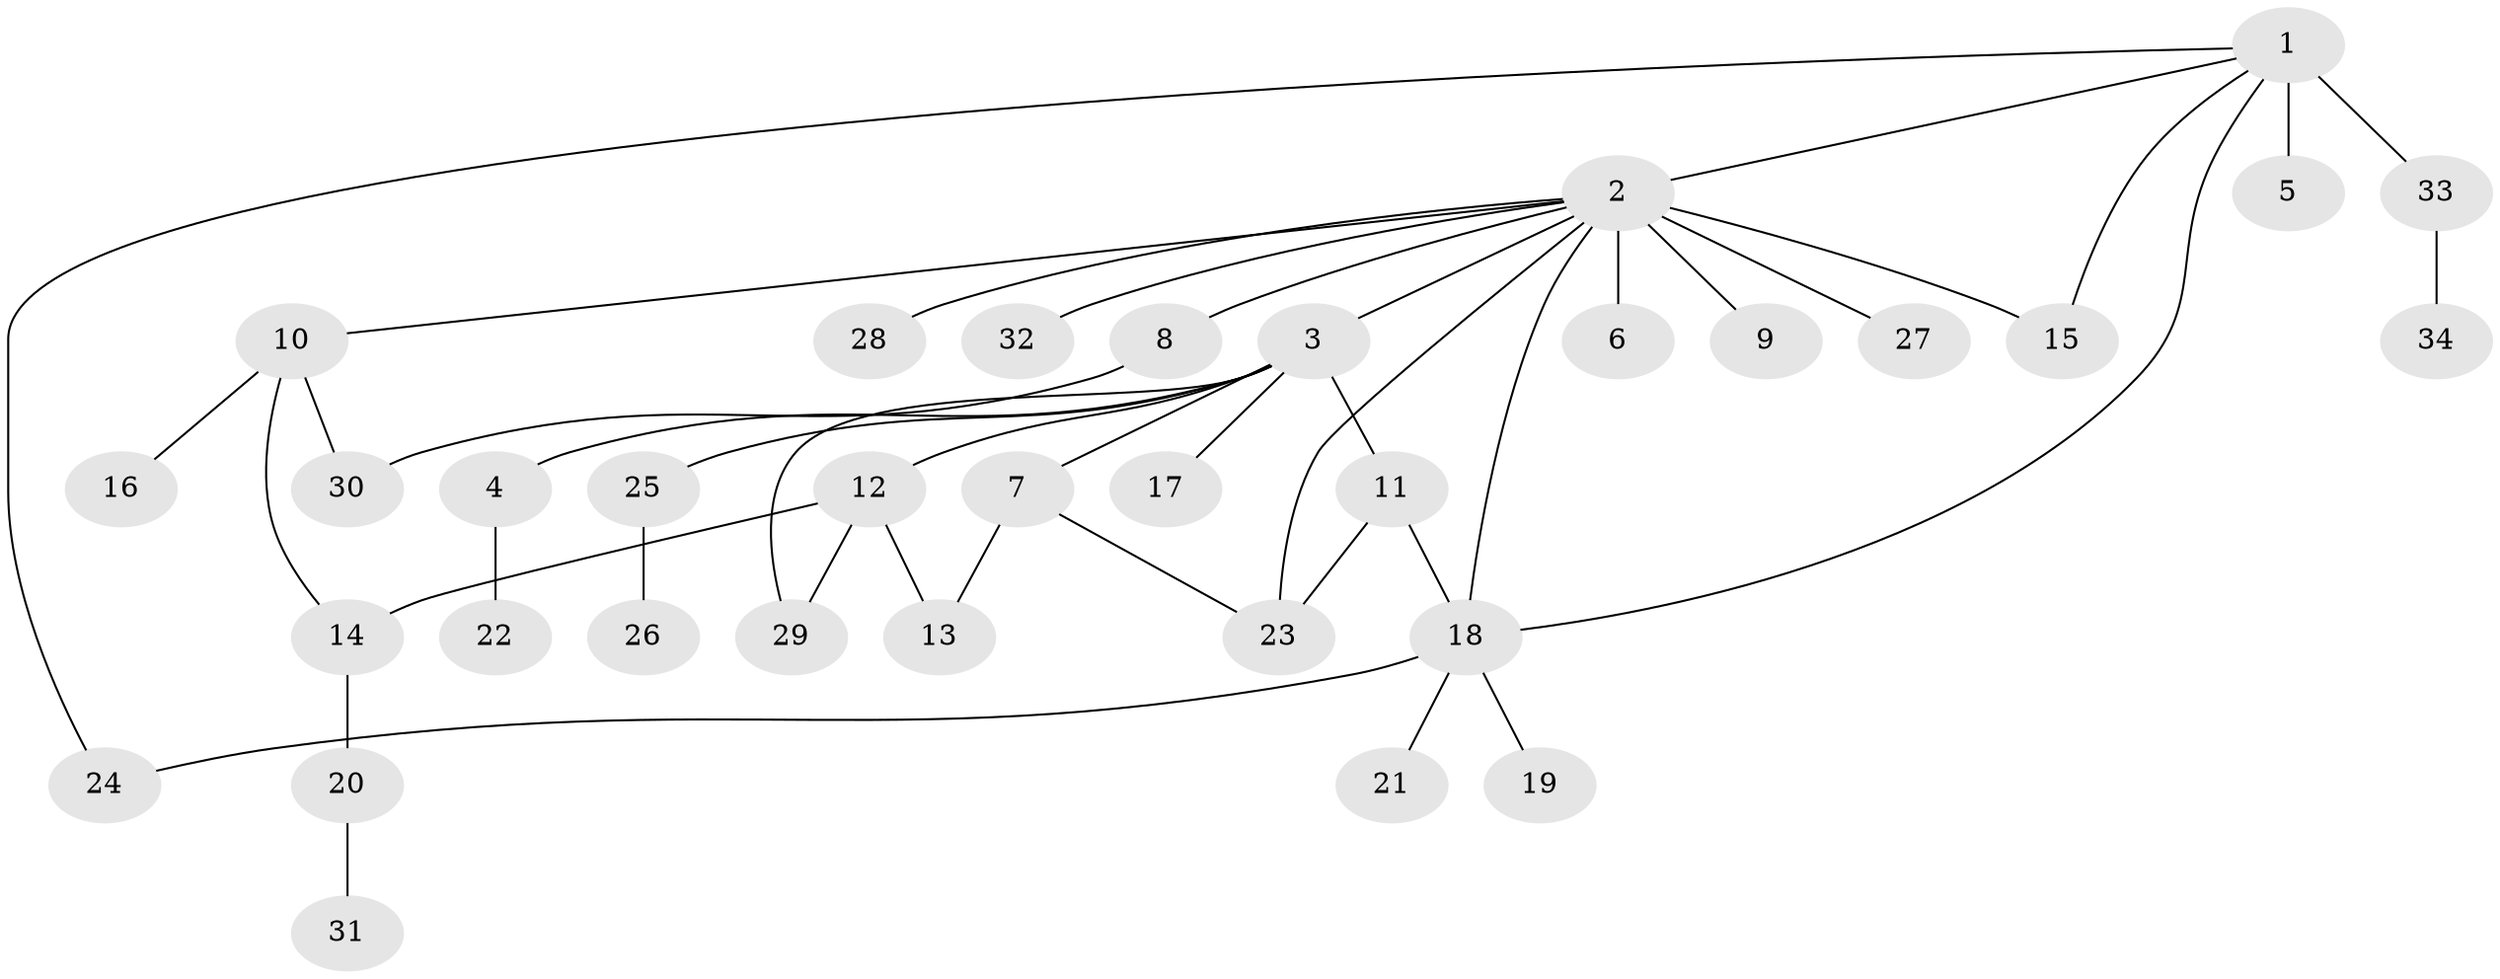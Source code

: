 // original degree distribution, {15: 0.00909090909090909, 21: 0.01818181818181818, 6: 0.03636363636363636, 1: 0.6727272727272727, 4: 0.02727272727272727, 5: 0.01818181818181818, 2: 0.17272727272727273, 10: 0.01818181818181818, 3: 0.02727272727272727}
// Generated by graph-tools (version 1.1) at 2025/50/03/04/25 22:50:39]
// undirected, 34 vertices, 43 edges
graph export_dot {
  node [color=gray90,style=filled];
  1;
  2;
  3;
  4;
  5;
  6;
  7;
  8;
  9;
  10;
  11;
  12;
  13;
  14;
  15;
  16;
  17;
  18;
  19;
  20;
  21;
  22;
  23;
  24;
  25;
  26;
  27;
  28;
  29;
  30;
  31;
  32;
  33;
  34;
  1 -- 2 [weight=1.0];
  1 -- 5 [weight=7.0];
  1 -- 15 [weight=1.0];
  1 -- 18 [weight=1.0];
  1 -- 24 [weight=1.0];
  1 -- 33 [weight=1.0];
  2 -- 3 [weight=1.0];
  2 -- 6 [weight=9.0];
  2 -- 8 [weight=1.0];
  2 -- 9 [weight=1.0];
  2 -- 10 [weight=1.0];
  2 -- 15 [weight=1.0];
  2 -- 18 [weight=1.0];
  2 -- 23 [weight=1.0];
  2 -- 27 [weight=1.0];
  2 -- 28 [weight=1.0];
  2 -- 32 [weight=1.0];
  3 -- 4 [weight=1.0];
  3 -- 7 [weight=1.0];
  3 -- 11 [weight=12.0];
  3 -- 12 [weight=1.0];
  3 -- 17 [weight=1.0];
  3 -- 25 [weight=1.0];
  3 -- 29 [weight=1.0];
  4 -- 22 [weight=4.0];
  7 -- 13 [weight=1.0];
  7 -- 23 [weight=1.0];
  8 -- 30 [weight=1.0];
  10 -- 14 [weight=1.0];
  10 -- 16 [weight=1.0];
  10 -- 30 [weight=1.0];
  11 -- 18 [weight=1.0];
  11 -- 23 [weight=1.0];
  12 -- 13 [weight=5.0];
  12 -- 14 [weight=2.0];
  12 -- 29 [weight=1.0];
  14 -- 20 [weight=1.0];
  18 -- 19 [weight=1.0];
  18 -- 21 [weight=1.0];
  18 -- 24 [weight=1.0];
  20 -- 31 [weight=1.0];
  25 -- 26 [weight=4.0];
  33 -- 34 [weight=3.0];
}
